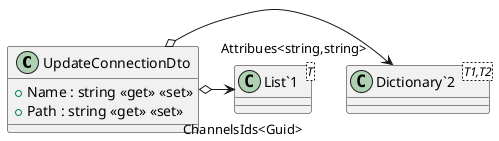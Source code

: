 @startuml
class UpdateConnectionDto {
    + Name : string <<get>> <<set>>
    + Path : string <<get>> <<set>>
}
class "Dictionary`2"<T1,T2> {
}
class "List`1"<T> {
}
UpdateConnectionDto o-> "Attribues<string,string>" "Dictionary`2"
UpdateConnectionDto o-> "ChannelsIds<Guid>" "List`1"
@enduml
